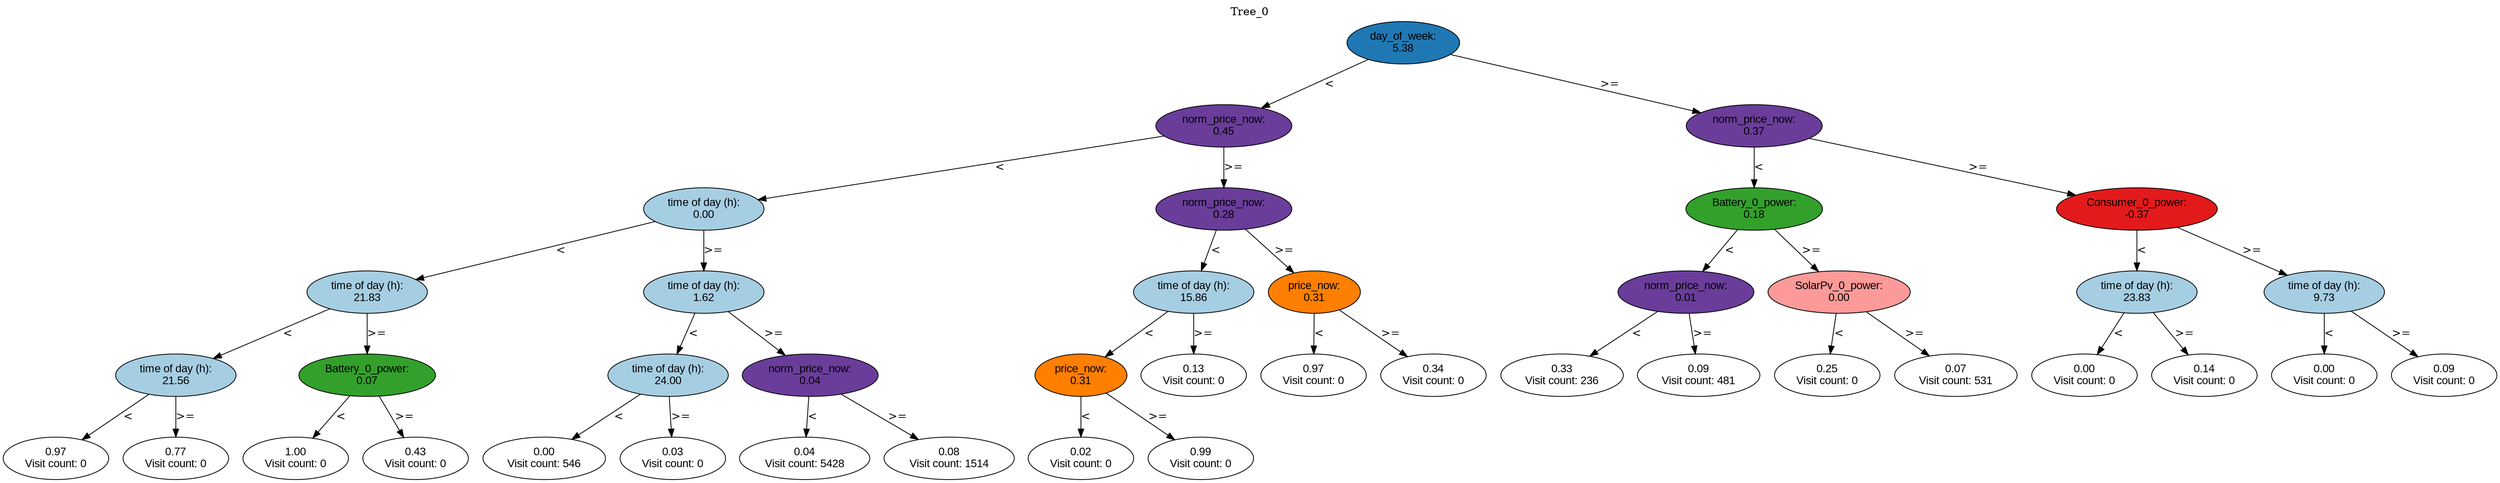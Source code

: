 digraph BST {
    node [fontname="Arial" style=filled colorscheme=paired12];
    0 [ label = "day_of_week:
5.38" fillcolor=2];
    1 [ label = "norm_price_now:
0.45" fillcolor=10];
    2 [ label = "time of day (h):
0.00" fillcolor=1];
    3 [ label = "time of day (h):
21.83" fillcolor=1];
    4 [ label = "time of day (h):
21.56" fillcolor=1];
    5 [ label = "0.97
Visit count: 0" fillcolor=white];
    6 [ label = "0.77
Visit count: 0" fillcolor=white];
    7 [ label = "Battery_0_power:
0.07" fillcolor=4];
    8 [ label = "1.00
Visit count: 0" fillcolor=white];
    9 [ label = "0.43
Visit count: 0" fillcolor=white];
    10 [ label = "time of day (h):
1.62" fillcolor=1];
    11 [ label = "time of day (h):
24.00" fillcolor=1];
    12 [ label = "0.00
Visit count: 546" fillcolor=white];
    13 [ label = "0.03
Visit count: 0" fillcolor=white];
    14 [ label = "norm_price_now:
0.04" fillcolor=10];
    15 [ label = "0.04
Visit count: 5428" fillcolor=white];
    16 [ label = "0.08
Visit count: 1514" fillcolor=white];
    17 [ label = "norm_price_now:
0.28" fillcolor=10];
    18 [ label = "time of day (h):
15.86" fillcolor=1];
    19 [ label = "price_now:
0.31" fillcolor=8];
    20 [ label = "0.02
Visit count: 0" fillcolor=white];
    21 [ label = "0.99
Visit count: 0" fillcolor=white];
    22 [ label = "0.13
Visit count: 0" fillcolor=white];
    23 [ label = "price_now:
0.31" fillcolor=8];
    24 [ label = "0.97
Visit count: 0" fillcolor=white];
    25 [ label = "0.34
Visit count: 0" fillcolor=white];
    26 [ label = "norm_price_now:
0.37" fillcolor=10];
    27 [ label = "Battery_0_power:
0.18" fillcolor=4];
    28 [ label = "norm_price_now:
0.01" fillcolor=10];
    29 [ label = "0.33
Visit count: 236" fillcolor=white];
    30 [ label = "0.09
Visit count: 481" fillcolor=white];
    31 [ label = "SolarPv_0_power:
0.00" fillcolor=5];
    32 [ label = "0.25
Visit count: 0" fillcolor=white];
    33 [ label = "0.07
Visit count: 531" fillcolor=white];
    34 [ label = "Consumer_0_power:
-0.37" fillcolor=6];
    35 [ label = "time of day (h):
23.83" fillcolor=1];
    36 [ label = "0.00
Visit count: 0" fillcolor=white];
    37 [ label = "0.14
Visit count: 0" fillcolor=white];
    38 [ label = "time of day (h):
9.73" fillcolor=1];
    39 [ label = "0.00
Visit count: 0" fillcolor=white];
    40 [ label = "0.09
Visit count: 0" fillcolor=white];

    0  -> 1[ label = "<"];
    0  -> 26[ label = ">="];
    1  -> 2[ label = "<"];
    1  -> 17[ label = ">="];
    2  -> 3[ label = "<"];
    2  -> 10[ label = ">="];
    3  -> 4[ label = "<"];
    3  -> 7[ label = ">="];
    4  -> 5[ label = "<"];
    4  -> 6[ label = ">="];
    7  -> 8[ label = "<"];
    7  -> 9[ label = ">="];
    10  -> 11[ label = "<"];
    10  -> 14[ label = ">="];
    11  -> 12[ label = "<"];
    11  -> 13[ label = ">="];
    14  -> 15[ label = "<"];
    14  -> 16[ label = ">="];
    17  -> 18[ label = "<"];
    17  -> 23[ label = ">="];
    18  -> 19[ label = "<"];
    18  -> 22[ label = ">="];
    19  -> 20[ label = "<"];
    19  -> 21[ label = ">="];
    23  -> 24[ label = "<"];
    23  -> 25[ label = ">="];
    26  -> 27[ label = "<"];
    26  -> 34[ label = ">="];
    27  -> 28[ label = "<"];
    27  -> 31[ label = ">="];
    28  -> 29[ label = "<"];
    28  -> 30[ label = ">="];
    31  -> 32[ label = "<"];
    31  -> 33[ label = ">="];
    34  -> 35[ label = "<"];
    34  -> 38[ label = ">="];
    35  -> 36[ label = "<"];
    35  -> 37[ label = ">="];
    38  -> 39[ label = "<"];
    38  -> 40[ label = ">="];

    labelloc="t";
    label="Tree_0";
}